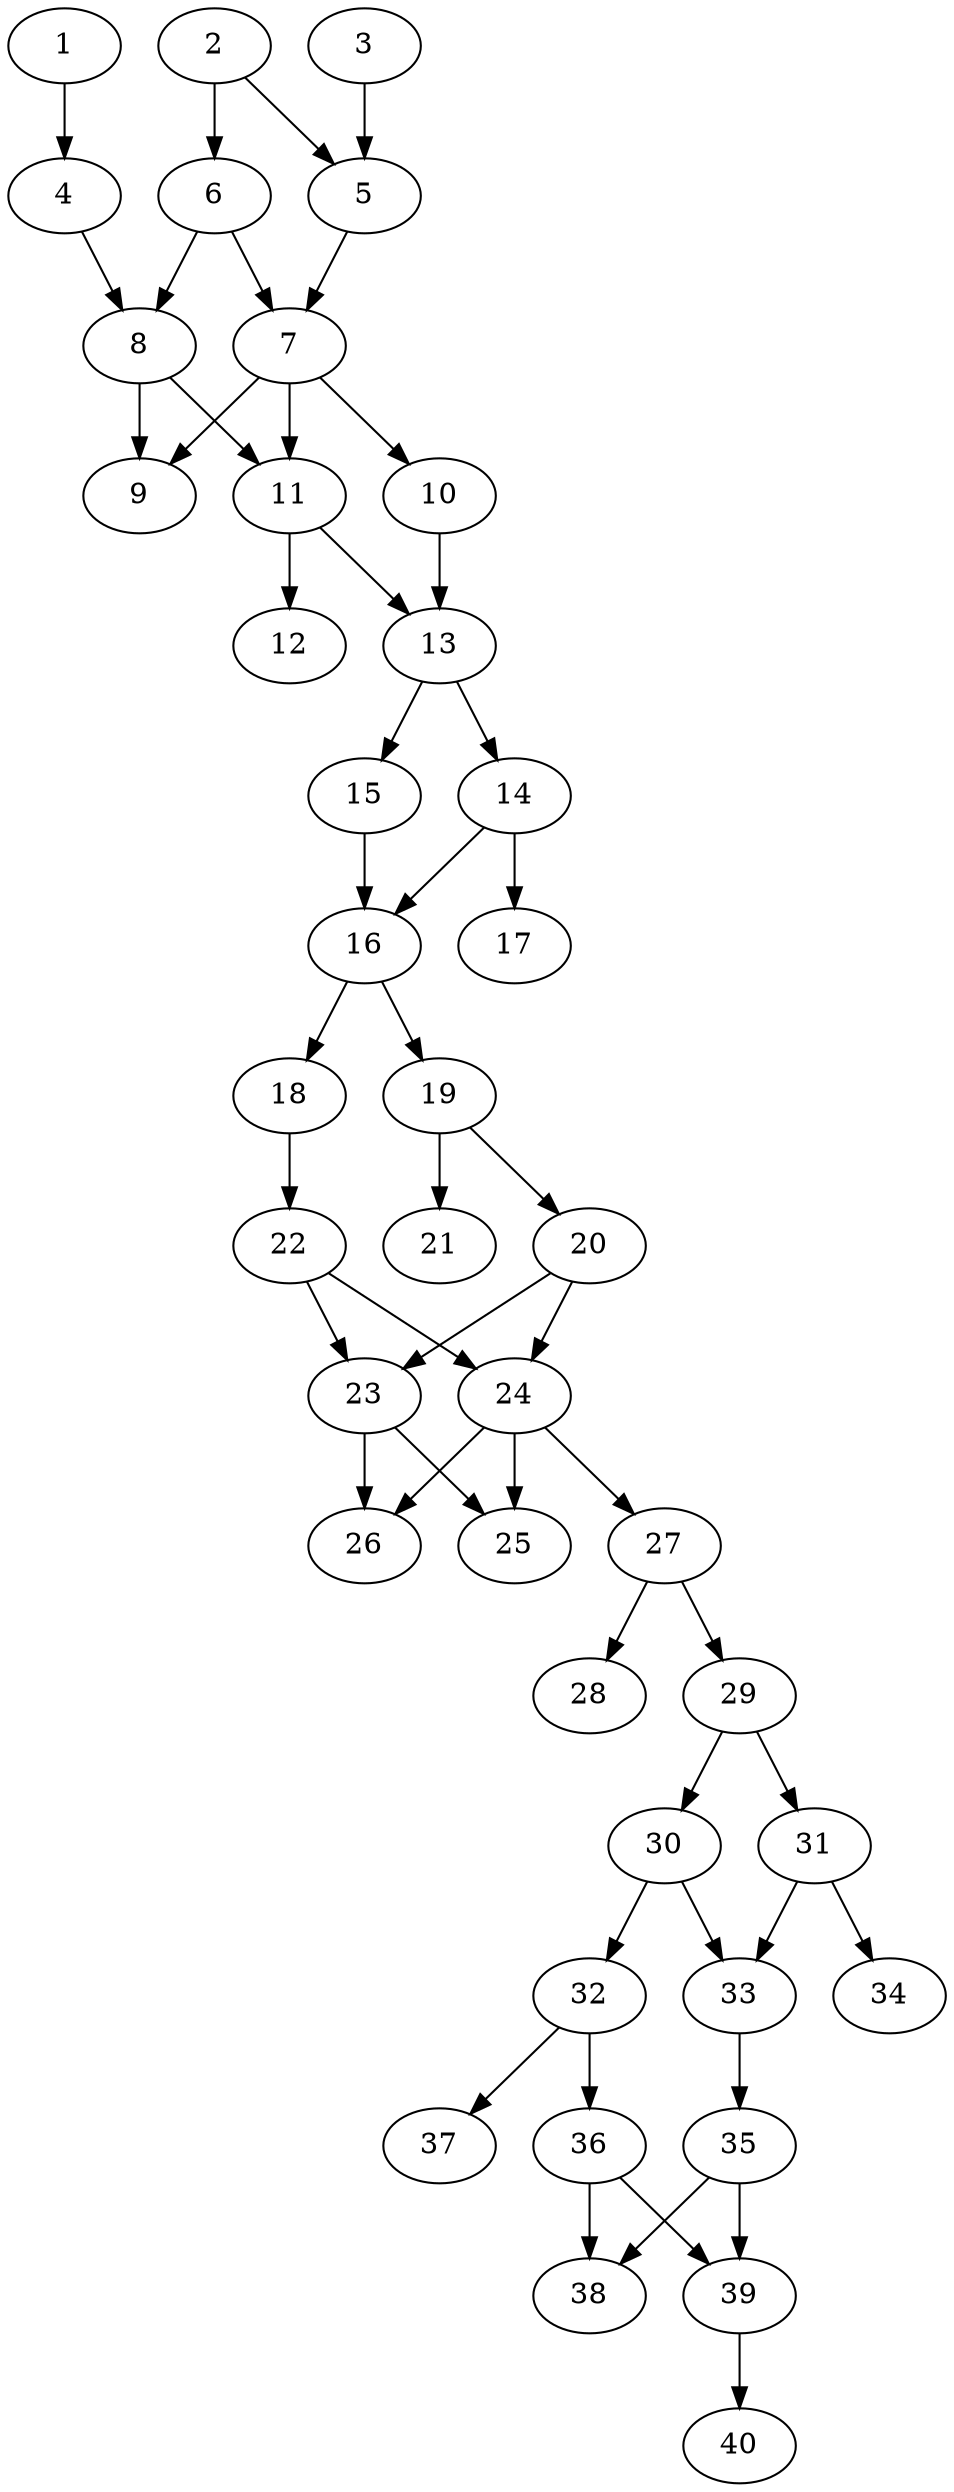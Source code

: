 // DAG automatically generated by daggen at Thu Oct  3 14:06:48 2019
// ./daggen --dot -n 40 --ccr 0.4 --fat 0.3 --regular 0.7 --density 0.6 --mindata 5242880 --maxdata 52428800 
digraph G {
  1 [size="121082880", alpha="0.00", expect_size="48433152"] 
  1 -> 4 [size ="48433152"]
  2 [size="85027840", alpha="0.12", expect_size="34011136"] 
  2 -> 5 [size ="34011136"]
  2 -> 6 [size ="34011136"]
  3 [size="28910080", alpha="0.10", expect_size="11564032"] 
  3 -> 5 [size ="11564032"]
  4 [size="32885760", alpha="0.16", expect_size="13154304"] 
  4 -> 8 [size ="13154304"]
  5 [size="117455360", alpha="0.15", expect_size="46982144"] 
  5 -> 7 [size ="46982144"]
  6 [size="110635520", alpha="0.10", expect_size="44254208"] 
  6 -> 7 [size ="44254208"]
  6 -> 8 [size ="44254208"]
  7 [size="120025600", alpha="0.18", expect_size="48010240"] 
  7 -> 9 [size ="48010240"]
  7 -> 10 [size ="48010240"]
  7 -> 11 [size ="48010240"]
  8 [size="57195520", alpha="0.06", expect_size="22878208"] 
  8 -> 9 [size ="22878208"]
  8 -> 11 [size ="22878208"]
  9 [size="48468480", alpha="0.16", expect_size="19387392"] 
  10 [size="124439040", alpha="0.01", expect_size="49775616"] 
  10 -> 13 [size ="49775616"]
  11 [size="79677440", alpha="0.13", expect_size="31870976"] 
  11 -> 12 [size ="31870976"]
  11 -> 13 [size ="31870976"]
  12 [size="80340480", alpha="0.03", expect_size="32136192"] 
  13 [size="31521280", alpha="0.08", expect_size="12608512"] 
  13 -> 14 [size ="12608512"]
  13 -> 15 [size ="12608512"]
  14 [size="92904960", alpha="0.03", expect_size="37161984"] 
  14 -> 16 [size ="37161984"]
  14 -> 17 [size ="37161984"]
  15 [size="66403840", alpha="0.10", expect_size="26561536"] 
  15 -> 16 [size ="26561536"]
  16 [size="39631360", alpha="0.03", expect_size="15852544"] 
  16 -> 18 [size ="15852544"]
  16 -> 19 [size ="15852544"]
  17 [size="100149760", alpha="0.18", expect_size="40059904"] 
  18 [size="89134080", alpha="0.11", expect_size="35653632"] 
  18 -> 22 [size ="35653632"]
  19 [size="127037440", alpha="0.13", expect_size="50814976"] 
  19 -> 20 [size ="50814976"]
  19 -> 21 [size ="50814976"]
  20 [size="102492160", alpha="0.08", expect_size="40996864"] 
  20 -> 23 [size ="40996864"]
  20 -> 24 [size ="40996864"]
  21 [size="110673920", alpha="0.01", expect_size="44269568"] 
  22 [size="68738560", alpha="0.06", expect_size="27495424"] 
  22 -> 23 [size ="27495424"]
  22 -> 24 [size ="27495424"]
  23 [size="86661120", alpha="0.14", expect_size="34664448"] 
  23 -> 25 [size ="34664448"]
  23 -> 26 [size ="34664448"]
  24 [size="13675520", alpha="0.05", expect_size="5470208"] 
  24 -> 25 [size ="5470208"]
  24 -> 26 [size ="5470208"]
  24 -> 27 [size ="5470208"]
  25 [size="30077440", alpha="0.13", expect_size="12030976"] 
  26 [size="87459840", alpha="0.19", expect_size="34983936"] 
  27 [size="105233920", alpha="0.02", expect_size="42093568"] 
  27 -> 28 [size ="42093568"]
  27 -> 29 [size ="42093568"]
  28 [size="91059200", alpha="0.13", expect_size="36423680"] 
  29 [size="36610560", alpha="0.10", expect_size="14644224"] 
  29 -> 30 [size ="14644224"]
  29 -> 31 [size ="14644224"]
  30 [size="115115520", alpha="0.06", expect_size="46046208"] 
  30 -> 32 [size ="46046208"]
  30 -> 33 [size ="46046208"]
  31 [size="43581440", alpha="0.13", expect_size="17432576"] 
  31 -> 33 [size ="17432576"]
  31 -> 34 [size ="17432576"]
  32 [size="47951360", alpha="0.11", expect_size="19180544"] 
  32 -> 36 [size ="19180544"]
  32 -> 37 [size ="19180544"]
  33 [size="82183680", alpha="0.13", expect_size="32873472"] 
  33 -> 35 [size ="32873472"]
  34 [size="44119040", alpha="0.08", expect_size="17647616"] 
  35 [size="71498240", alpha="0.12", expect_size="28599296"] 
  35 -> 38 [size ="28599296"]
  35 -> 39 [size ="28599296"]
  36 [size="32747520", alpha="0.01", expect_size="13099008"] 
  36 -> 38 [size ="13099008"]
  36 -> 39 [size ="13099008"]
  37 [size="25392640", alpha="0.04", expect_size="10157056"] 
  38 [size="38387200", alpha="0.01", expect_size="15354880"] 
  39 [size="115822080", alpha="0.16", expect_size="46328832"] 
  39 -> 40 [size ="46328832"]
  40 [size="57131520", alpha="0.07", expect_size="22852608"] 
}
